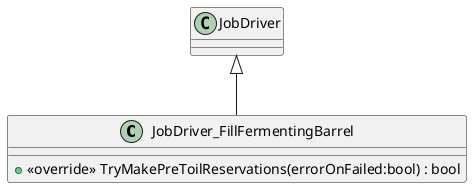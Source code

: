 @startuml
class JobDriver_FillFermentingBarrel {
    + <<override>> TryMakePreToilReservations(errorOnFailed:bool) : bool
}
JobDriver <|-- JobDriver_FillFermentingBarrel
@enduml
